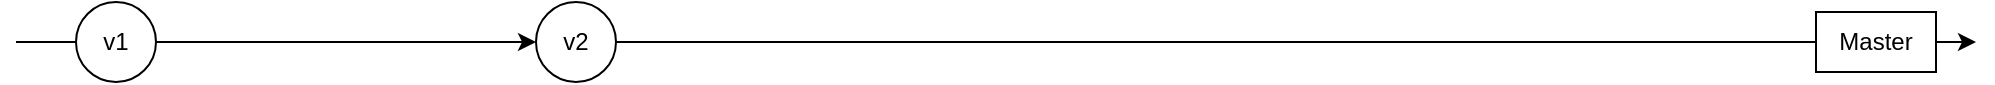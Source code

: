 <mxfile version="10.6.7" type="github"><diagram id="x7RYGpuBr0ePUjHkRB1u" name="Page-1"><mxGraphModel dx="1394" dy="747" grid="1" gridSize="10" guides="1" tooltips="1" connect="1" arrows="1" fold="1" page="1" pageScale="1" pageWidth="1654" pageHeight="2336" math="0" shadow="0"><root><mxCell id="0"/><mxCell id="1" parent="0"/><mxCell id="wA2t3dW0jBqvpVbsKQmw-9" value="" style="endArrow=classic;html=1;" parent="1" source="wA2t3dW0jBqvpVbsKQmw-11" edge="1"><mxGeometry width="50" height="50" relative="1" as="geometry"><mxPoint x="20" y="400" as="sourcePoint"/><mxPoint x="1000" y="400" as="targetPoint"/></mxGeometry></mxCell><mxCell id="wA2t3dW0jBqvpVbsKQmw-11" value="v2" style="ellipse;whiteSpace=wrap;html=1;aspect=fixed;" parent="1" vertex="1"><mxGeometry x="280" y="380" width="40" height="40" as="geometry"/></mxCell><mxCell id="wA2t3dW0jBqvpVbsKQmw-12" value="" style="endArrow=classic;html=1;" parent="1" target="wA2t3dW0jBqvpVbsKQmw-11" edge="1"><mxGeometry width="50" height="50" relative="1" as="geometry"><mxPoint x="20" y="400.0" as="sourcePoint"/><mxPoint x="840" y="400.0" as="targetPoint"/></mxGeometry></mxCell><mxCell id="wA2t3dW0jBqvpVbsKQmw-13" value="v1" style="ellipse;whiteSpace=wrap;html=1;aspect=fixed;" parent="1" vertex="1"><mxGeometry x="50" y="380" width="40" height="40" as="geometry"/></mxCell><mxCell id="biJ1HVo6dV1WWuM2CePD-2" value="Master" style="rounded=0;whiteSpace=wrap;html=1;" vertex="1" parent="1"><mxGeometry x="920" y="385" width="60" height="30" as="geometry"/></mxCell></root></mxGraphModel></diagram></mxfile>